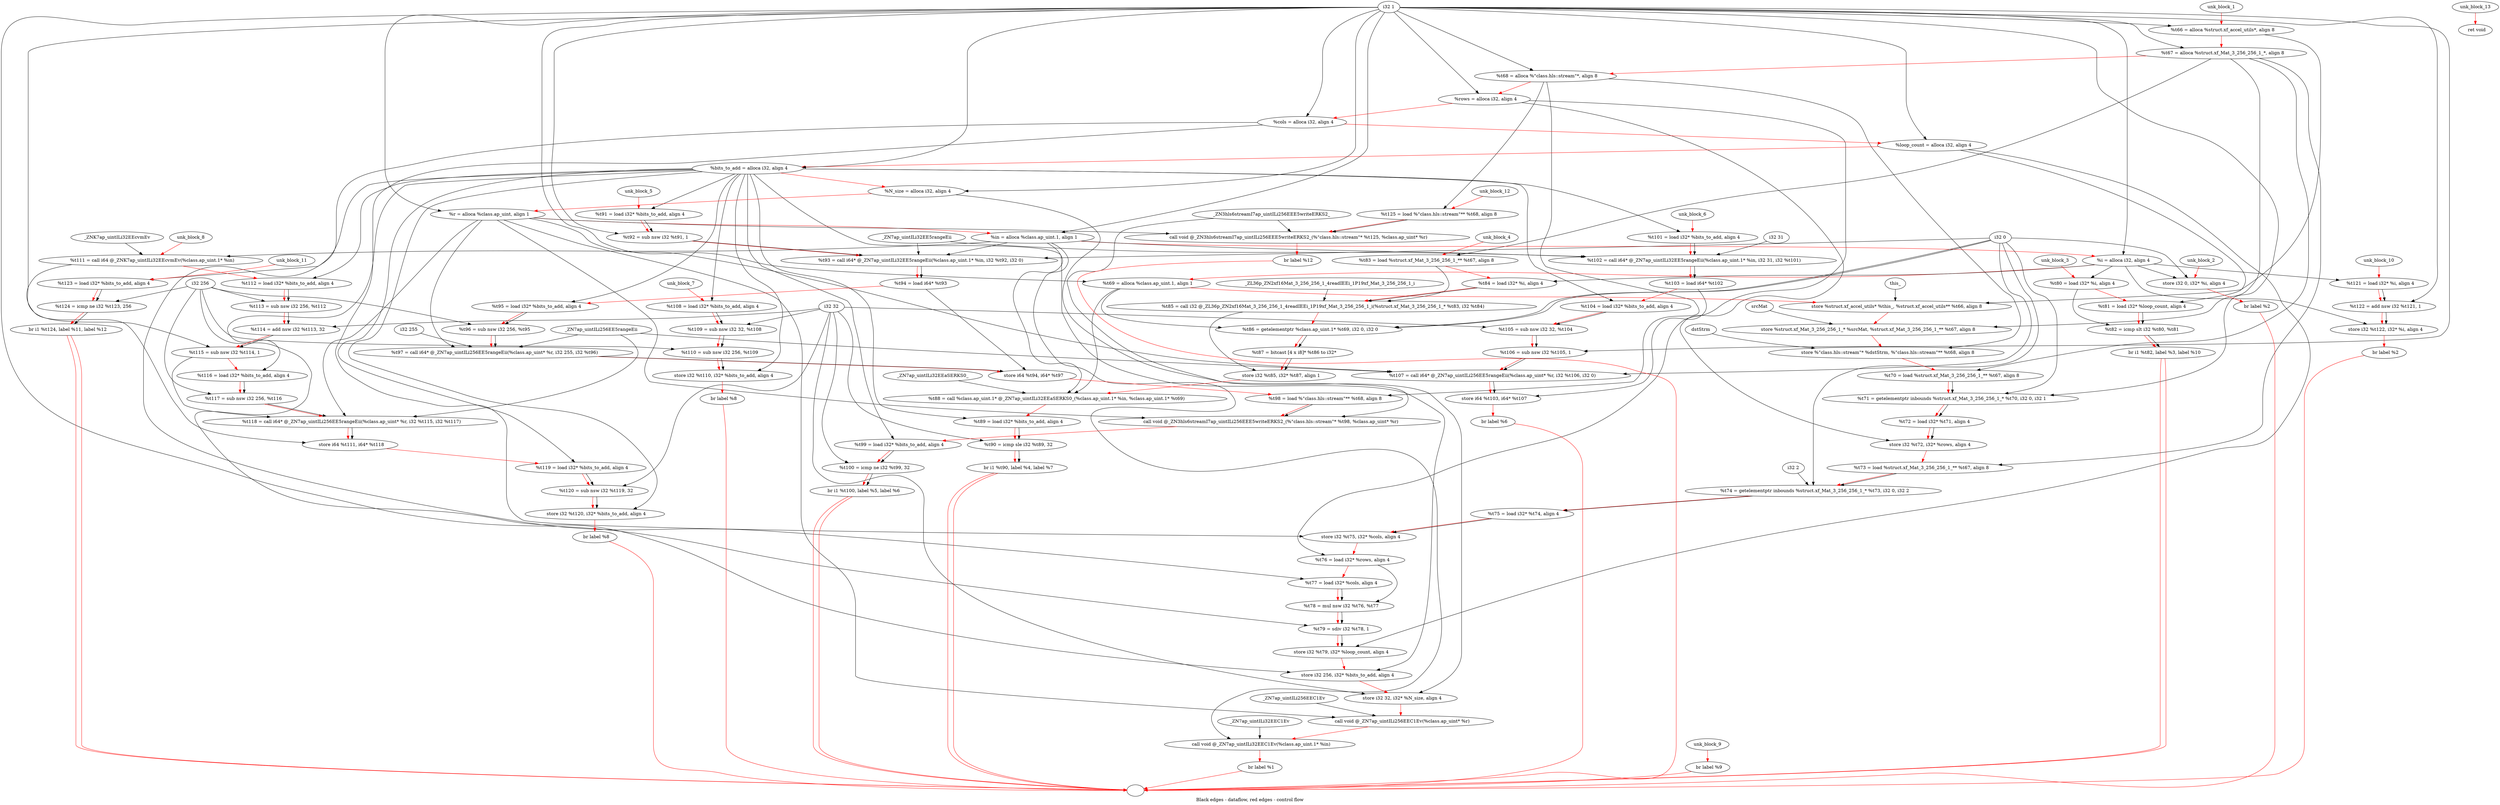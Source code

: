 digraph G {
compound=true
label="Black edges - dataflow, red edges - control flow"
"t66" [label="  %t66 = alloca %struct.xf_accel_utils*, align 8"]
"t67" [label="  %t67 = alloca %struct.xf_Mat_3_256_256_1_*, align 8"]
"t68" [label="  %t68 = alloca %\"class.hls::stream\"*, align 8"]
"rows" [label="  %rows = alloca i32, align 4"]
"cols" [label="  %cols = alloca i32, align 4"]
"loop_count" [label="  %loop_count = alloca i32, align 4"]
"bits_to_add" [label="  %bits_to_add = alloca i32, align 4"]
"N_size" [label="  %N_size = alloca i32, align 4"]
"r" [label="  %r = alloca %class.ap_uint, align 1"]
"in" [label="  %in = alloca %class.ap_uint.1, align 1"]
"i" [label="  %i = alloca i32, align 4"]
"t69" [label="  %t69 = alloca %class.ap_uint.1, align 1"]
"_1" [label="  store %struct.xf_accel_utils* %this_, %struct.xf_accel_utils** %t66, align 8"]
"_2" [label="  store %struct.xf_Mat_3_256_256_1_* %srcMat, %struct.xf_Mat_3_256_256_1_** %t67, align 8"]
"_3" [label="  store %\"class.hls::stream\"* %dstStrm, %\"class.hls::stream\"** %t68, align 8"]
"t70" [label="  %t70 = load %struct.xf_Mat_3_256_256_1_** %t67, align 8"]
"t71" [label="  %t71 = getelementptr inbounds %struct.xf_Mat_3_256_256_1_* %t70, i32 0, i32 1"]
"t72" [label="  %t72 = load i32* %t71, align 4"]
"_4" [label="  store i32 %t72, i32* %rows, align 4"]
"t73" [label="  %t73 = load %struct.xf_Mat_3_256_256_1_** %t67, align 8"]
"t74" [label="  %t74 = getelementptr inbounds %struct.xf_Mat_3_256_256_1_* %t73, i32 0, i32 2"]
"t75" [label="  %t75 = load i32* %t74, align 4"]
"_5" [label="  store i32 %t75, i32* %cols, align 4"]
"t76" [label="  %t76 = load i32* %rows, align 4"]
"t77" [label="  %t77 = load i32* %cols, align 4"]
"t78" [label="  %t78 = mul nsw i32 %t76, %t77"]
"t79" [label="  %t79 = sdiv i32 %t78, 1"]
"_6" [label="  store i32 %t79, i32* %loop_count, align 4"]
"_7" [label="  store i32 256, i32* %bits_to_add, align 4"]
"_8" [label="  store i32 32, i32* %N_size, align 4"]
"_9" [label="  call void @_ZN7ap_uintILi256EEC1Ev(%class.ap_uint* %r)"]
"_10" [label="  call void @_ZN7ap_uintILi32EEC1Ev(%class.ap_uint.1* %in)"]
"_11" [label="  br label %1"]
"unk_block_1" -> "t66"[color=red]
"i32 1" -> "t66"
"t66" -> "t67"[color=red weight=2]
"i32 1" -> "t67"
"t67" -> "t68"[color=red weight=2]
"i32 1" -> "t68"
"t68" -> "rows"[color=red weight=2]
"i32 1" -> "rows"
"rows" -> "cols"[color=red weight=2]
"i32 1" -> "cols"
"cols" -> "loop_count"[color=red weight=2]
"i32 1" -> "loop_count"
"loop_count" -> "bits_to_add"[color=red weight=2]
"i32 1" -> "bits_to_add"
"bits_to_add" -> "N_size"[color=red weight=2]
"i32 1" -> "N_size"
"N_size" -> "r"[color=red weight=2]
"i32 1" -> "r"
"r" -> "in"[color=red weight=2]
"i32 1" -> "in"
"in" -> "i"[color=red weight=2]
"i32 1" -> "i"
"i" -> "t69"[color=red weight=2]
"i32 1" -> "t69"
"t69" -> "_1"[color=red weight=2]
"this_" -> "_1"
"t66" -> "_1"
"_1" -> "_2"[color=red weight=2]
"srcMat" -> "_2"
"t67" -> "_2"
"_2" -> "_3"[color=red weight=2]
"dstStrm" -> "_3"
"t68" -> "_3"
"_3" -> "t70"[color=red weight=2]
"t67" -> "t70"
"t70" -> "t71"[color=red weight=2]
"t70" -> "t71"
"i32 0" -> "t71"
"i32 1" -> "t71"
"t71" -> "t72"[color=red weight=2]
"t71" -> "t72"
"t72" -> "_4"[color=red weight=2]
"t72" -> "_4"
"rows" -> "_4"
"_4" -> "t73"[color=red weight=2]
"t67" -> "t73"
"t73" -> "t74"[color=red weight=2]
"t73" -> "t74"
"i32 0" -> "t74"
"i32 2" -> "t74"
"t74" -> "t75"[color=red weight=2]
"t74" -> "t75"
"t75" -> "_5"[color=red weight=2]
"t75" -> "_5"
"cols" -> "_5"
"_5" -> "t76"[color=red weight=2]
"rows" -> "t76"
"t76" -> "t77"[color=red weight=2]
"cols" -> "t77"
"t77" -> "t78"[color=red weight=2]
"t76" -> "t78"
"t77" -> "t78"
"t78" -> "t79"[color=red weight=2]
"t78" -> "t79"
"i32 1" -> "t79"
"t79" -> "_6"[color=red weight=2]
"t79" -> "_6"
"loop_count" -> "_6"
"_6" -> "_7"[color=red weight=2]
"i32 256" -> "_7"
"bits_to_add" -> "_7"
"_7" -> "_8"[color=red weight=2]
"i32 32" -> "_8"
"N_size" -> "_8"
"_8" -> "_9"[color=red weight=2]
"r" -> "_9"
"_ZN7ap_uintILi256EEC1Ev" -> "_9"
"_9" -> "_10"[color=red weight=2]
"in" -> "_10"
"_ZN7ap_uintILi32EEC1Ev" -> "_10"
"_10" -> "_11"[color=red weight=2]
"_11" -> ""[color=red]

"_12" [label="  store i32 0, i32* %i, align 4"]
"_13" [label="  br label %2"]
"unk_block_2" -> "_12"[color=red]
"i32 0" -> "_12"
"i" -> "_12"
"_12" -> "_13"[color=red weight=2]
"_13" -> ""[color=red]

"t80" [label="  %t80 = load i32* %i, align 4"]
"t81" [label="  %t81 = load i32* %loop_count, align 4"]
"t82" [label="  %t82 = icmp slt i32 %t80, %t81"]
"_14" [label="  br i1 %t82, label %3, label %10"]
"unk_block_3" -> "t80"[color=red]
"i" -> "t80"
"t80" -> "t81"[color=red weight=2]
"loop_count" -> "t81"
"t81" -> "t82"[color=red weight=2]
"t80" -> "t82"
"t81" -> "t82"
"t82" -> "_14"[color=red weight=2]
"t82" -> "_14"
"_14" -> ""[color=red]
"_14" -> ""[color=red]

"t83" [label="  %t83 = load %struct.xf_Mat_3_256_256_1_** %t67, align 8"]
"t84" [label="  %t84 = load i32* %i, align 4"]
"t85" [label="  %t85 = call i32 @_ZL36p_ZN2xf16Mat_3_256_256_1_4readIEEi_1P19xf_Mat_3_256_256_1_i(%struct.xf_Mat_3_256_256_1_* %t83, i32 %t84)"]
"t86" [label="  %t86 = getelementptr %class.ap_uint.1* %t69, i32 0, i32 0"]
"t87" [label="  %t87 = bitcast [4 x i8]* %t86 to i32*"]
"_15" [label="  store i32 %t85, i32* %t87, align 1"]
"t88" [label="  %t88 = call %class.ap_uint.1* @_ZN7ap_uintILi32EEaSERKS0_(%class.ap_uint.1* %in, %class.ap_uint.1* %t69)"]
"t89" [label="  %t89 = load i32* %bits_to_add, align 4"]
"t90" [label="  %t90 = icmp sle i32 %t89, 32"]
"_16" [label="  br i1 %t90, label %4, label %7"]
"unk_block_4" -> "t83"[color=red]
"t67" -> "t83"
"t83" -> "t84"[color=red weight=2]
"i" -> "t84"
"t84" -> "t85"[color=red weight=2]
"t83" -> "t85"
"t84" -> "t85"
"_ZL36p_ZN2xf16Mat_3_256_256_1_4readIEEi_1P19xf_Mat_3_256_256_1_i" -> "t85"
"t85" -> "t86"[color=red weight=2]
"t69" -> "t86"
"i32 0" -> "t86"
"i32 0" -> "t86"
"t86" -> "t87"[color=red weight=2]
"t86" -> "t87"
"t87" -> "_15"[color=red weight=2]
"t85" -> "_15"
"t87" -> "_15"
"_15" -> "t88"[color=red weight=2]
"in" -> "t88"
"t69" -> "t88"
"_ZN7ap_uintILi32EEaSERKS0_" -> "t88"
"t88" -> "t89"[color=red weight=2]
"bits_to_add" -> "t89"
"t89" -> "t90"[color=red weight=2]
"t89" -> "t90"
"i32 32" -> "t90"
"t90" -> "_16"[color=red weight=2]
"t90" -> "_16"
"_16" -> ""[color=red]
"_16" -> ""[color=red]

"t91" [label="  %t91 = load i32* %bits_to_add, align 4"]
"t92" [label="  %t92 = sub nsw i32 %t91, 1"]
"t93" [label="  %t93 = call i64* @_ZN7ap_uintILi32EE5rangeEii(%class.ap_uint.1* %in, i32 %t92, i32 0)"]
"t94" [label="  %t94 = load i64* %t93"]
"t95" [label="  %t95 = load i32* %bits_to_add, align 4"]
"t96" [label="  %t96 = sub nsw i32 256, %t95"]
"t97" [label="  %t97 = call i64* @_ZN7ap_uintILi256EE5rangeEii(%class.ap_uint* %r, i32 255, i32 %t96)"]
"_17" [label="  store i64 %t94, i64* %t97"]
"t98" [label="  %t98 = load %\"class.hls::stream\"** %t68, align 8"]
"_18" [label="  call void @_ZN3hls6streamI7ap_uintILi256EEE5writeERKS2_(%\"class.hls::stream\"* %t98, %class.ap_uint* %r)"]
"t99" [label="  %t99 = load i32* %bits_to_add, align 4"]
"t100" [label="  %t100 = icmp ne i32 %t99, 32"]
"_19" [label="  br i1 %t100, label %5, label %6"]
"unk_block_5" -> "t91"[color=red]
"bits_to_add" -> "t91"
"t91" -> "t92"[color=red weight=2]
"t91" -> "t92"
"i32 1" -> "t92"
"t92" -> "t93"[color=red weight=2]
"in" -> "t93"
"t92" -> "t93"
"i32 0" -> "t93"
"_ZN7ap_uintILi32EE5rangeEii" -> "t93"
"t93" -> "t94"[color=red weight=2]
"t93" -> "t94"
"t94" -> "t95"[color=red weight=2]
"bits_to_add" -> "t95"
"t95" -> "t96"[color=red weight=2]
"i32 256" -> "t96"
"t95" -> "t96"
"t96" -> "t97"[color=red weight=2]
"r" -> "t97"
"i32 255" -> "t97"
"t96" -> "t97"
"_ZN7ap_uintILi256EE5rangeEii" -> "t97"
"t97" -> "_17"[color=red weight=2]
"t94" -> "_17"
"t97" -> "_17"
"_17" -> "t98"[color=red weight=2]
"t68" -> "t98"
"t98" -> "_18"[color=red weight=2]
"t98" -> "_18"
"r" -> "_18"
"_ZN3hls6streamI7ap_uintILi256EEE5writeERKS2_" -> "_18"
"_18" -> "t99"[color=red weight=2]
"bits_to_add" -> "t99"
"t99" -> "t100"[color=red weight=2]
"t99" -> "t100"
"i32 32" -> "t100"
"t100" -> "_19"[color=red weight=2]
"t100" -> "_19"
"_19" -> ""[color=red]
"_19" -> ""[color=red]

"t101" [label="  %t101 = load i32* %bits_to_add, align 4"]
"t102" [label="  %t102 = call i64* @_ZN7ap_uintILi32EE5rangeEii(%class.ap_uint.1* %in, i32 31, i32 %t101)"]
"t103" [label="  %t103 = load i64* %t102"]
"t104" [label="  %t104 = load i32* %bits_to_add, align 4"]
"t105" [label="  %t105 = sub nsw i32 32, %t104"]
"t106" [label="  %t106 = sub nsw i32 %t105, 1"]
"t107" [label="  %t107 = call i64* @_ZN7ap_uintILi256EE5rangeEii(%class.ap_uint* %r, i32 %t106, i32 0)"]
"_20" [label="  store i64 %t103, i64* %t107"]
"_21" [label="  br label %6"]
"unk_block_6" -> "t101"[color=red]
"bits_to_add" -> "t101"
"t101" -> "t102"[color=red weight=2]
"in" -> "t102"
"i32 31" -> "t102"
"t101" -> "t102"
"_ZN7ap_uintILi32EE5rangeEii" -> "t102"
"t102" -> "t103"[color=red weight=2]
"t102" -> "t103"
"t103" -> "t104"[color=red weight=2]
"bits_to_add" -> "t104"
"t104" -> "t105"[color=red weight=2]
"i32 32" -> "t105"
"t104" -> "t105"
"t105" -> "t106"[color=red weight=2]
"t105" -> "t106"
"i32 1" -> "t106"
"t106" -> "t107"[color=red weight=2]
"r" -> "t107"
"t106" -> "t107"
"i32 0" -> "t107"
"_ZN7ap_uintILi256EE5rangeEii" -> "t107"
"t107" -> "_20"[color=red weight=2]
"t103" -> "_20"
"t107" -> "_20"
"_20" -> "_21"[color=red weight=2]
"_21" -> ""[color=red]

"t108" [label="  %t108 = load i32* %bits_to_add, align 4"]
"t109" [label="  %t109 = sub nsw i32 32, %t108"]
"t110" [label="  %t110 = sub nsw i32 256, %t109"]
"_22" [label="  store i32 %t110, i32* %bits_to_add, align 4"]
"_23" [label="  br label %8"]
"unk_block_7" -> "t108"[color=red]
"bits_to_add" -> "t108"
"t108" -> "t109"[color=red weight=2]
"i32 32" -> "t109"
"t108" -> "t109"
"t109" -> "t110"[color=red weight=2]
"i32 256" -> "t110"
"t109" -> "t110"
"t110" -> "_22"[color=red weight=2]
"t110" -> "_22"
"bits_to_add" -> "_22"
"_22" -> "_23"[color=red weight=2]
"_23" -> ""[color=red]

"t111" [label="  %t111 = call i64 @_ZNK7ap_uintILi32EEcvmEv(%class.ap_uint.1* %in)"]
"t112" [label="  %t112 = load i32* %bits_to_add, align 4"]
"t113" [label="  %t113 = sub nsw i32 256, %t112"]
"t114" [label="  %t114 = add nsw i32 %t113, 32"]
"t115" [label="  %t115 = sub nsw i32 %t114, 1"]
"t116" [label="  %t116 = load i32* %bits_to_add, align 4"]
"t117" [label="  %t117 = sub nsw i32 256, %t116"]
"t118" [label="  %t118 = call i64* @_ZN7ap_uintILi256EE5rangeEii(%class.ap_uint* %r, i32 %t115, i32 %t117)"]
"_24" [label="  store i64 %t111, i64* %t118"]
"t119" [label="  %t119 = load i32* %bits_to_add, align 4"]
"t120" [label="  %t120 = sub nsw i32 %t119, 32"]
"_25" [label="  store i32 %t120, i32* %bits_to_add, align 4"]
"_26" [label="  br label %8"]
"unk_block_8" -> "t111"[color=red]
"in" -> "t111"
"_ZNK7ap_uintILi32EEcvmEv" -> "t111"
"t111" -> "t112"[color=red weight=2]
"bits_to_add" -> "t112"
"t112" -> "t113"[color=red weight=2]
"i32 256" -> "t113"
"t112" -> "t113"
"t113" -> "t114"[color=red weight=2]
"t113" -> "t114"
"i32 32" -> "t114"
"t114" -> "t115"[color=red weight=2]
"t114" -> "t115"
"i32 1" -> "t115"
"t115" -> "t116"[color=red weight=2]
"bits_to_add" -> "t116"
"t116" -> "t117"[color=red weight=2]
"i32 256" -> "t117"
"t116" -> "t117"
"t117" -> "t118"[color=red weight=2]
"r" -> "t118"
"t115" -> "t118"
"t117" -> "t118"
"_ZN7ap_uintILi256EE5rangeEii" -> "t118"
"t118" -> "_24"[color=red weight=2]
"t111" -> "_24"
"t118" -> "_24"
"_24" -> "t119"[color=red weight=2]
"bits_to_add" -> "t119"
"t119" -> "t120"[color=red weight=2]
"t119" -> "t120"
"i32 32" -> "t120"
"t120" -> "_25"[color=red weight=2]
"t120" -> "_25"
"bits_to_add" -> "_25"
"_25" -> "_26"[color=red weight=2]
"_26" -> ""[color=red]

"_27" [label="  br label %9"]
"unk_block_9" -> "_27"[color=red]
"_27" -> ""[color=red]

"t121" [label="  %t121 = load i32* %i, align 4"]
"t122" [label="  %t122 = add nsw i32 %t121, 1"]
"_28" [label="  store i32 %t122, i32* %i, align 4"]
"_29" [label="  br label %2"]
"unk_block_10" -> "t121"[color=red]
"i" -> "t121"
"t121" -> "t122"[color=red weight=2]
"t121" -> "t122"
"i32 1" -> "t122"
"t122" -> "_28"[color=red weight=2]
"t122" -> "_28"
"i" -> "_28"
"_28" -> "_29"[color=red weight=2]
"_29" -> ""[color=red]

"t123" [label="  %t123 = load i32* %bits_to_add, align 4"]
"t124" [label="  %t124 = icmp ne i32 %t123, 256"]
"_30" [label="  br i1 %t124, label %11, label %12"]
"unk_block_11" -> "t123"[color=red]
"bits_to_add" -> "t123"
"t123" -> "t124"[color=red weight=2]
"t123" -> "t124"
"i32 256" -> "t124"
"t124" -> "_30"[color=red weight=2]
"t124" -> "_30"
"_30" -> ""[color=red]
"_30" -> ""[color=red]

"t125" [label="  %t125 = load %\"class.hls::stream\"** %t68, align 8"]
"_31" [label="  call void @_ZN3hls6streamI7ap_uintILi256EEE5writeERKS2_(%\"class.hls::stream\"* %t125, %class.ap_uint* %r)"]
"_32" [label="  br label %12"]
"unk_block_12" -> "t125"[color=red]
"t68" -> "t125"
"t125" -> "_31"[color=red weight=2]
"t125" -> "_31"
"r" -> "_31"
"_ZN3hls6streamI7ap_uintILi256EEE5writeERKS2_" -> "_31"
"_31" -> "_32"[color=red weight=2]
"_32" -> ""[color=red]

"_33" [label="  ret void"]
"unk_block_13" -> "_33"[color=red]

}
